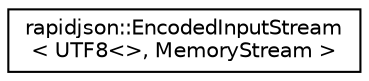 digraph "Graphical Class Hierarchy"
{
 // INTERACTIVE_SVG=YES
 // LATEX_PDF_SIZE
  edge [fontname="Helvetica",fontsize="10",labelfontname="Helvetica",labelfontsize="10"];
  node [fontname="Helvetica",fontsize="10",shape=record];
  rankdir="LR";
  Node0 [label="rapidjson::EncodedInputStream\l\< UTF8\<\>, MemoryStream \>",height=0.2,width=0.4,color="black", fillcolor="white", style="filled",URL="$classrapidjson_1_1_encoded_input_stream_3_01_u_t_f8_3_4_00_01_memory_stream_01_4.html",tooltip="Specialized for UTF8 MemoryStream."];
}

